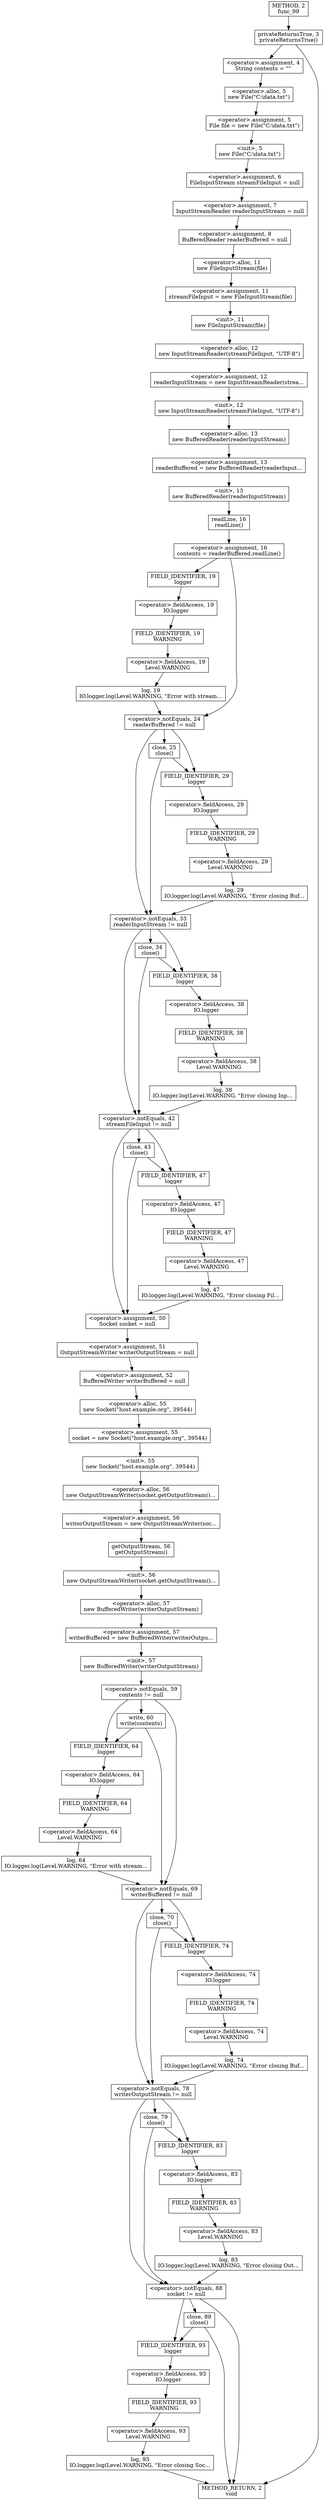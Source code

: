 digraph "func_99" {  
node [shape="rect"];  
"30064771072" [label = <privateReturnsTrue, 3<BR/>privateReturnsTrue()> ]
"30064771073" [label = <&lt;operator&gt;.assignment, 4<BR/>String contents = &quot;&quot;> ]
"30064771074" [label = <&lt;operator&gt;.assignment, 5<BR/>File file = new File(&quot;C:\\data.txt&quot;)> ]
"30064771076" [label = <&lt;init&gt;, 5<BR/>new File(&quot;C:\\data.txt&quot;)> ]
"30064771077" [label = <&lt;operator&gt;.assignment, 6<BR/>FileInputStream streamFileInput = null> ]
"30064771078" [label = <&lt;operator&gt;.assignment, 7<BR/>InputStreamReader readerInputStream = null> ]
"30064771079" [label = <&lt;operator&gt;.assignment, 8<BR/>BufferedReader readerBuffered = null> ]
"30064771109" [label = <&lt;operator&gt;.assignment, 50<BR/>Socket socket = null> ]
"30064771110" [label = <&lt;operator&gt;.assignment, 51<BR/>OutputStreamWriter writerOutputStream = null> ]
"30064771111" [label = <&lt;operator&gt;.assignment, 52<BR/>BufferedWriter writerBuffered = null> ]
"30064771075" [label = <&lt;operator&gt;.alloc, 5<BR/>new File(&quot;C:\\data.txt&quot;)> ]
"30064771080" [label = <&lt;operator&gt;.assignment, 11<BR/>streamFileInput = new FileInputStream(file)> ]
"30064771082" [label = <&lt;init&gt;, 11<BR/>new FileInputStream(file)> ]
"30064771083" [label = <&lt;operator&gt;.assignment, 12<BR/>readerInputStream = new InputStreamReader(strea...> ]
"30064771085" [label = <&lt;init&gt;, 12<BR/>new InputStreamReader(streamFileInput, &quot;UTF-8&quot;)> ]
"30064771086" [label = <&lt;operator&gt;.assignment, 13<BR/>readerBuffered = new BufferedReader(readerInput...> ]
"30064771088" [label = <&lt;init&gt;, 13<BR/>new BufferedReader(readerInputStream)> ]
"30064771089" [label = <&lt;operator&gt;.assignment, 16<BR/>contents = readerBuffered.readLine()> ]
"30064771112" [label = <&lt;operator&gt;.assignment, 55<BR/>socket = new Socket(&quot;host.example.org&quot;, 39544)> ]
"30064771114" [label = <&lt;init&gt;, 55<BR/>new Socket(&quot;host.example.org&quot;, 39544)> ]
"30064771115" [label = <&lt;operator&gt;.assignment, 56<BR/>writerOutputStream = new OutputStreamWriter(soc...> ]
"30064771117" [label = <&lt;init&gt;, 56<BR/>new OutputStreamWriter(socket.getOutputStream()...> ]
"30064771119" [label = <&lt;operator&gt;.assignment, 57<BR/>writerBuffered = new BufferedWriter(writerOutpu...> ]
"30064771121" [label = <&lt;init&gt;, 57<BR/>new BufferedWriter(writerOutputStream)> ]
"30064771081" [label = <&lt;operator&gt;.alloc, 11<BR/>new FileInputStream(file)> ]
"30064771084" [label = <&lt;operator&gt;.alloc, 12<BR/>new InputStreamReader(streamFileInput, &quot;UTF-8&quot;)> ]
"30064771087" [label = <&lt;operator&gt;.alloc, 13<BR/>new BufferedReader(readerInputStream)> ]
"30064771090" [label = <readLine, 16<BR/>readLine()> ]
"30064771091" [label = <log, 19<BR/>IO.logger.log(Level.WARNING, &quot;Error with stream...> ]
"30064771113" [label = <&lt;operator&gt;.alloc, 55<BR/>new Socket(&quot;host.example.org&quot;, 39544)> ]
"30064771116" [label = <&lt;operator&gt;.alloc, 56<BR/>new OutputStreamWriter(socket.getOutputStream()...> ]
"30064771118" [label = <getOutputStream, 56<BR/>getOutputStream()> ]
"30064771120" [label = <&lt;operator&gt;.alloc, 57<BR/>new BufferedWriter(writerOutputStream)> ]
"30064771122" [label = <&lt;operator&gt;.notEquals, 59<BR/>contents != null> ]
"30064771124" [label = <log, 64<BR/>IO.logger.log(Level.WARNING, &quot;Error with stream...> ]
"30064771092" [label = <&lt;operator&gt;.fieldAccess, 19<BR/>IO.logger> ]
"30064771093" [label = <&lt;operator&gt;.fieldAccess, 19<BR/>Level.WARNING> ]
"30064771123" [label = <write, 60<BR/>write(contents)> ]
"30064771125" [label = <&lt;operator&gt;.fieldAccess, 64<BR/>IO.logger> ]
"30064771126" [label = <&lt;operator&gt;.fieldAccess, 64<BR/>Level.WARNING> ]
"55834574848" [label = <FIELD_IDENTIFIER, 19<BR/>logger> ]
"55834574849" [label = <FIELD_IDENTIFIER, 19<BR/>WARNING> ]
"55834574856" [label = <FIELD_IDENTIFIER, 64<BR/>logger> ]
"55834574857" [label = <FIELD_IDENTIFIER, 64<BR/>WARNING> ]
"30064771094" [label = <&lt;operator&gt;.notEquals, 24<BR/>readerBuffered != null> ]
"30064771096" [label = <log, 29<BR/>IO.logger.log(Level.WARNING, &quot;Error closing Buf...> ]
"30064771099" [label = <&lt;operator&gt;.notEquals, 33<BR/>readerInputStream != null> ]
"30064771101" [label = <log, 38<BR/>IO.logger.log(Level.WARNING, &quot;Error closing Inp...> ]
"30064771104" [label = <&lt;operator&gt;.notEquals, 42<BR/>streamFileInput != null> ]
"30064771106" [label = <log, 47<BR/>IO.logger.log(Level.WARNING, &quot;Error closing Fil...> ]
"30064771127" [label = <&lt;operator&gt;.notEquals, 69<BR/>writerBuffered != null> ]
"30064771129" [label = <log, 74<BR/>IO.logger.log(Level.WARNING, &quot;Error closing Buf...> ]
"30064771132" [label = <&lt;operator&gt;.notEquals, 78<BR/>writerOutputStream != null> ]
"30064771134" [label = <log, 83<BR/>IO.logger.log(Level.WARNING, &quot;Error closing Out...> ]
"30064771137" [label = <&lt;operator&gt;.notEquals, 88<BR/>socket != null> ]
"30064771139" [label = <log, 93<BR/>IO.logger.log(Level.WARNING, &quot;Error closing Soc...> ]
"30064771095" [label = <close, 25<BR/>close()> ]
"30064771097" [label = <&lt;operator&gt;.fieldAccess, 29<BR/>IO.logger> ]
"30064771098" [label = <&lt;operator&gt;.fieldAccess, 29<BR/>Level.WARNING> ]
"30064771100" [label = <close, 34<BR/>close()> ]
"30064771102" [label = <&lt;operator&gt;.fieldAccess, 38<BR/>IO.logger> ]
"30064771103" [label = <&lt;operator&gt;.fieldAccess, 38<BR/>Level.WARNING> ]
"30064771105" [label = <close, 43<BR/>close()> ]
"30064771107" [label = <&lt;operator&gt;.fieldAccess, 47<BR/>IO.logger> ]
"30064771108" [label = <&lt;operator&gt;.fieldAccess, 47<BR/>Level.WARNING> ]
"30064771128" [label = <close, 70<BR/>close()> ]
"30064771130" [label = <&lt;operator&gt;.fieldAccess, 74<BR/>IO.logger> ]
"30064771131" [label = <&lt;operator&gt;.fieldAccess, 74<BR/>Level.WARNING> ]
"30064771133" [label = <close, 79<BR/>close()> ]
"30064771135" [label = <&lt;operator&gt;.fieldAccess, 83<BR/>IO.logger> ]
"30064771136" [label = <&lt;operator&gt;.fieldAccess, 83<BR/>Level.WARNING> ]
"30064771138" [label = <close, 89<BR/>close()> ]
"30064771140" [label = <&lt;operator&gt;.fieldAccess, 93<BR/>IO.logger> ]
"30064771141" [label = <&lt;operator&gt;.fieldAccess, 93<BR/>Level.WARNING> ]
"55834574850" [label = <FIELD_IDENTIFIER, 29<BR/>logger> ]
"55834574851" [label = <FIELD_IDENTIFIER, 29<BR/>WARNING> ]
"55834574852" [label = <FIELD_IDENTIFIER, 38<BR/>logger> ]
"55834574853" [label = <FIELD_IDENTIFIER, 38<BR/>WARNING> ]
"55834574854" [label = <FIELD_IDENTIFIER, 47<BR/>logger> ]
"55834574855" [label = <FIELD_IDENTIFIER, 47<BR/>WARNING> ]
"55834574858" [label = <FIELD_IDENTIFIER, 74<BR/>logger> ]
"55834574859" [label = <FIELD_IDENTIFIER, 74<BR/>WARNING> ]
"55834574860" [label = <FIELD_IDENTIFIER, 83<BR/>logger> ]
"55834574861" [label = <FIELD_IDENTIFIER, 83<BR/>WARNING> ]
"55834574862" [label = <FIELD_IDENTIFIER, 93<BR/>logger> ]
"55834574863" [label = <FIELD_IDENTIFIER, 93<BR/>WARNING> ]
"111669149696" [label = <METHOD, 2<BR/>func_99> ]
"128849018880" [label = <METHOD_RETURN, 2<BR/>void> ]
  "30064771072" -> "128849018880" 
  "30064771072" -> "30064771073" 
  "30064771073" -> "30064771075" 
  "30064771074" -> "30064771076" 
  "30064771076" -> "30064771077" 
  "30064771077" -> "30064771078" 
  "30064771078" -> "30064771079" 
  "30064771079" -> "30064771081" 
  "30064771109" -> "30064771110" 
  "30064771110" -> "30064771111" 
  "30064771111" -> "30064771113" 
  "30064771075" -> "30064771074" 
  "30064771080" -> "30064771082" 
  "30064771082" -> "30064771084" 
  "30064771083" -> "30064771085" 
  "30064771085" -> "30064771087" 
  "30064771086" -> "30064771088" 
  "30064771088" -> "30064771090" 
  "30064771089" -> "55834574848" 
  "30064771089" -> "30064771094" 
  "30064771112" -> "30064771114" 
  "30064771114" -> "30064771116" 
  "30064771115" -> "30064771118" 
  "30064771117" -> "30064771120" 
  "30064771119" -> "30064771121" 
  "30064771121" -> "30064771122" 
  "30064771081" -> "30064771080" 
  "30064771084" -> "30064771083" 
  "30064771087" -> "30064771086" 
  "30064771090" -> "30064771089" 
  "30064771091" -> "30064771094" 
  "30064771113" -> "30064771112" 
  "30064771116" -> "30064771115" 
  "30064771118" -> "30064771117" 
  "30064771120" -> "30064771119" 
  "30064771122" -> "55834574856" 
  "30064771122" -> "30064771127" 
  "30064771122" -> "30064771123" 
  "30064771124" -> "30064771127" 
  "30064771092" -> "55834574849" 
  "30064771093" -> "30064771091" 
  "30064771123" -> "55834574856" 
  "30064771123" -> "30064771127" 
  "30064771125" -> "55834574857" 
  "30064771126" -> "30064771124" 
  "55834574848" -> "30064771092" 
  "55834574849" -> "30064771093" 
  "55834574856" -> "30064771125" 
  "55834574857" -> "30064771126" 
  "30064771094" -> "55834574850" 
  "30064771094" -> "30064771095" 
  "30064771094" -> "30064771099" 
  "30064771096" -> "30064771099" 
  "30064771099" -> "55834574852" 
  "30064771099" -> "30064771100" 
  "30064771099" -> "30064771104" 
  "30064771101" -> "30064771104" 
  "30064771104" -> "55834574854" 
  "30064771104" -> "30064771105" 
  "30064771104" -> "30064771109" 
  "30064771106" -> "30064771109" 
  "30064771127" -> "55834574858" 
  "30064771127" -> "30064771128" 
  "30064771127" -> "30064771132" 
  "30064771129" -> "30064771132" 
  "30064771132" -> "55834574860" 
  "30064771132" -> "30064771133" 
  "30064771132" -> "30064771137" 
  "30064771134" -> "30064771137" 
  "30064771137" -> "128849018880" 
  "30064771137" -> "55834574862" 
  "30064771137" -> "30064771138" 
  "30064771139" -> "128849018880" 
  "30064771095" -> "55834574850" 
  "30064771095" -> "30064771099" 
  "30064771097" -> "55834574851" 
  "30064771098" -> "30064771096" 
  "30064771100" -> "55834574852" 
  "30064771100" -> "30064771104" 
  "30064771102" -> "55834574853" 
  "30064771103" -> "30064771101" 
  "30064771105" -> "55834574854" 
  "30064771105" -> "30064771109" 
  "30064771107" -> "55834574855" 
  "30064771108" -> "30064771106" 
  "30064771128" -> "55834574858" 
  "30064771128" -> "30064771132" 
  "30064771130" -> "55834574859" 
  "30064771131" -> "30064771129" 
  "30064771133" -> "55834574860" 
  "30064771133" -> "30064771137" 
  "30064771135" -> "55834574861" 
  "30064771136" -> "30064771134" 
  "30064771138" -> "128849018880" 
  "30064771138" -> "55834574862" 
  "30064771140" -> "55834574863" 
  "30064771141" -> "30064771139" 
  "55834574850" -> "30064771097" 
  "55834574851" -> "30064771098" 
  "55834574852" -> "30064771102" 
  "55834574853" -> "30064771103" 
  "55834574854" -> "30064771107" 
  "55834574855" -> "30064771108" 
  "55834574858" -> "30064771130" 
  "55834574859" -> "30064771131" 
  "55834574860" -> "30064771135" 
  "55834574861" -> "30064771136" 
  "55834574862" -> "30064771140" 
  "55834574863" -> "30064771141" 
  "111669149696" -> "30064771072" 
}
